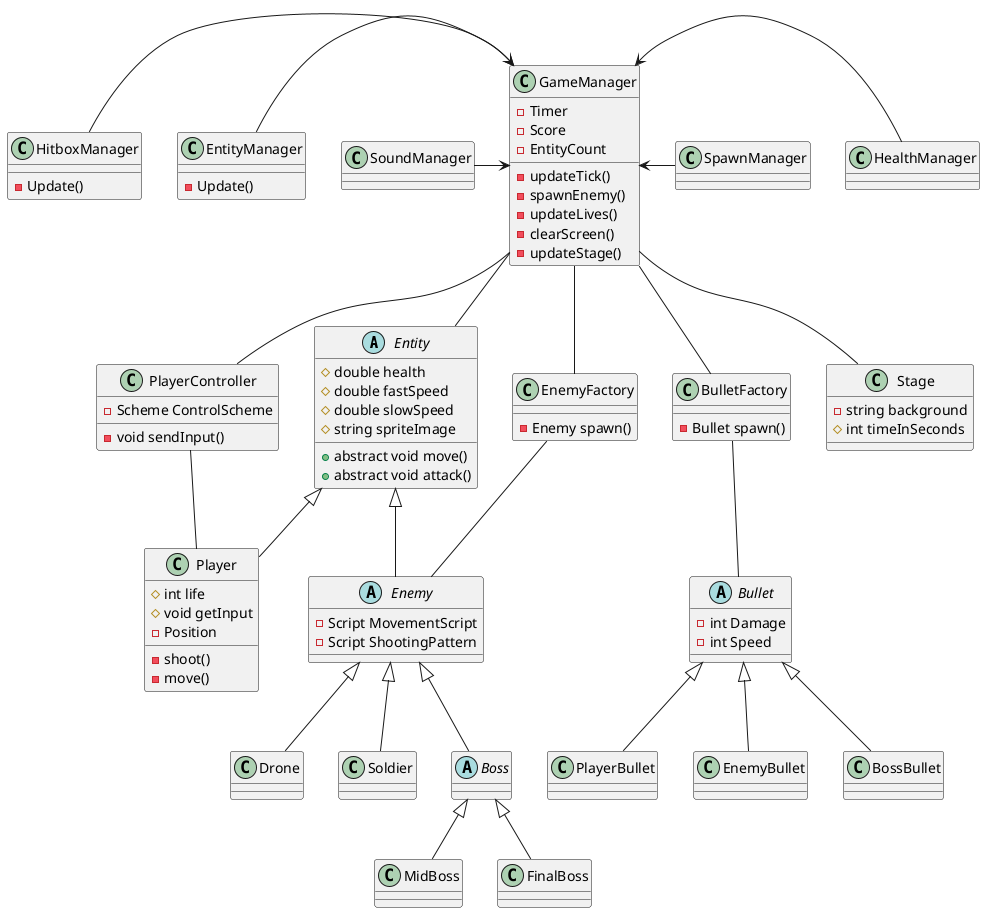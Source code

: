 @startuml
/'
Private   :  -
Protected :  #
public    :  + 
'/
abstract Entity
Entity : #double health
Entity : #double fastSpeed 
Entity : #double slowSpeed 
Entity : #string spriteImage

Entity : +abstract void move()
Entity : +abstract void attack()

'--- God Class ---'
class GameManager
GameManager -- PlayerController
GameManager -- Entity
GameManager -- BulletFactory
GameManager -- Stage
GameManager : -Timer
GameManager : -Score
GameManager : -EntityCount
GameManager : -updateTick()
GameManager -- EnemyFactory
GameManager : -spawnEnemy()
GameManager : -updateLives()
GameManager : -clearScreen()
GameManager : -updateStage()

class HitboxManager
HitboxManager -> GameManager
HitboxManager : -Update()
class EntityManager
EntityManager -> GameManager
EntityManager : -Update()
class SoundManager
SoundManager -> GameManager
class HealthManager
GameManager <- HealthManager
class SpawnManager
GameManager <- SpawnManager


'--- Player Stuff ---'
class Player 
Entity <|-- Player 
Player : #int life
Player : #void getInput
Player : -Position
Player : -shoot()
Player : -move()



class PlayerController
PlayerController -- Player
PlayerController : -Scheme ControlScheme 
PlayerController : -void sendInput()
'--- Enemy Stuff ---'
abstract Enemy
Entity <|-- Enemy
Enemy : -Script MovementScript
Enemy : -Script ShootingPattern

class Drone
Enemy <|-- Drone

class Soldier
Enemy <|-- Soldier

abstract Boss
Enemy <|-- Boss

class MidBoss
Boss <|-- MidBoss

class FinalBoss
Boss <|-- FinalBoss

'--- Bullet Stuff ---'
abstract Bullet
BulletFactory -- Bullet
Bullet : -int Damage
Bullet : -int Speed

class PlayerBullet
Bullet <|-- PlayerBullet

class EnemyBullet
Bullet <|-- EnemyBullet

class BossBullet
Bullet <|-- BossBullet

'--- Factory Stuff ---'
class BulletFactory
BulletFactory : -Bullet spawn()

class EnemyFactory
EnemyFactory -- Enemy
EnemyFactory : -Enemy spawn()

'--- Stage Stuff ---'
class Stage
Stage : -string background
Stage : #int timeInSeconds 

@enduml